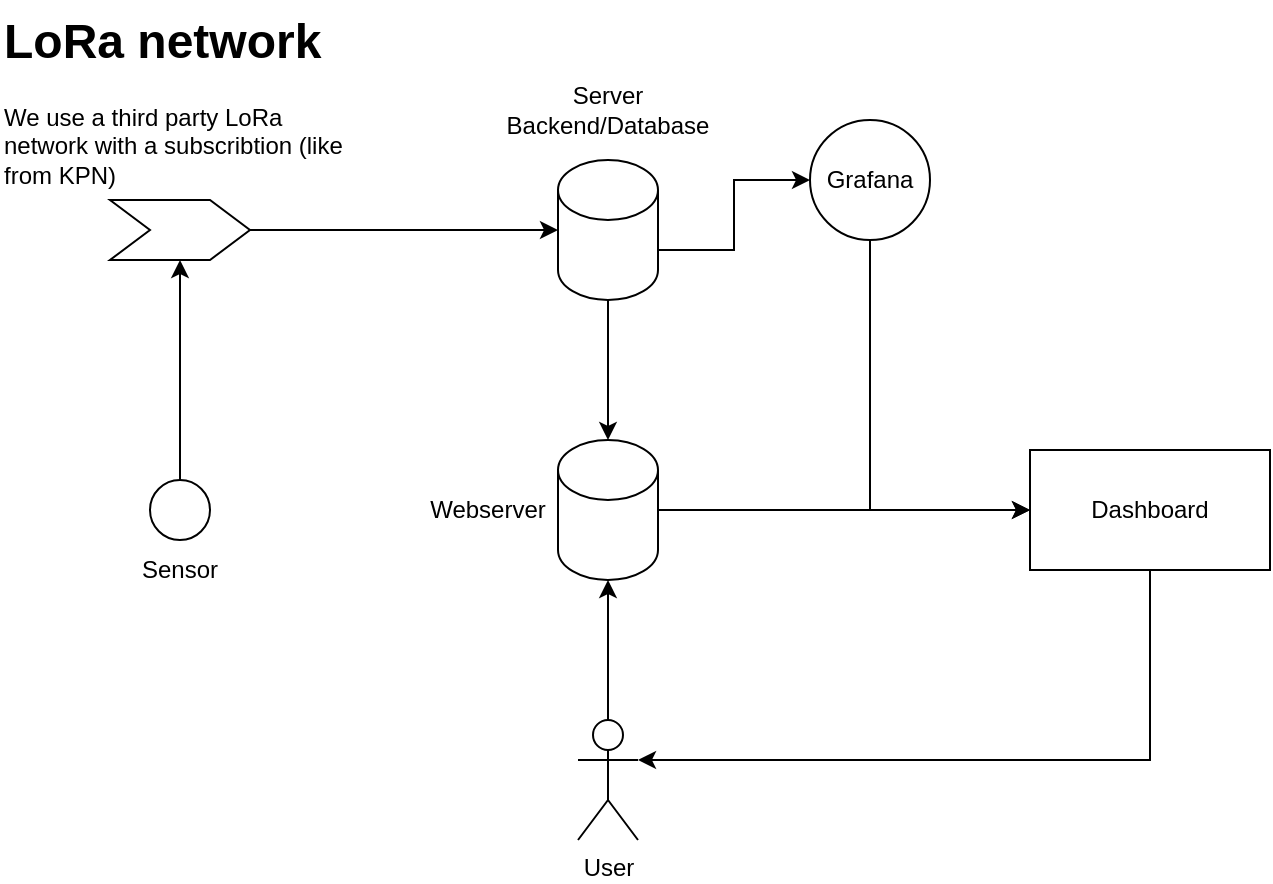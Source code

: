 <mxfile version="26.0.15">
  <diagram name="Page-1" id="cy2okkVEi3vy-zU45jnS">
    <mxGraphModel dx="956" dy="793" grid="1" gridSize="10" guides="1" tooltips="1" connect="1" arrows="1" fold="1" page="1" pageScale="1" pageWidth="827" pageHeight="1169" math="0" shadow="0">
      <root>
        <mxCell id="0" />
        <mxCell id="1" parent="0" />
        <mxCell id="ro2T5Wj72Mg5wJognGKA-13" value="" style="edgeStyle=orthogonalEdgeStyle;rounded=0;orthogonalLoop=1;jettySize=auto;html=1;" edge="1" parent="1" source="ro2T5Wj72Mg5wJognGKA-1" target="ro2T5Wj72Mg5wJognGKA-12">
          <mxGeometry relative="1" as="geometry" />
        </mxCell>
        <mxCell id="ro2T5Wj72Mg5wJognGKA-23" style="edgeStyle=orthogonalEdgeStyle;rounded=0;orthogonalLoop=1;jettySize=auto;html=1;exitX=1;exitY=0;exitDx=0;exitDy=45;exitPerimeter=0;" edge="1" parent="1" source="ro2T5Wj72Mg5wJognGKA-1" target="ro2T5Wj72Mg5wJognGKA-21">
          <mxGeometry relative="1" as="geometry" />
        </mxCell>
        <mxCell id="ro2T5Wj72Mg5wJognGKA-1" value="" style="shape=cylinder3;whiteSpace=wrap;html=1;boundedLbl=1;backgroundOutline=1;size=15;" vertex="1" parent="1">
          <mxGeometry x="364" y="170" width="50" height="70" as="geometry" />
        </mxCell>
        <mxCell id="ro2T5Wj72Mg5wJognGKA-2" value="" style="ellipse;whiteSpace=wrap;html=1;aspect=fixed;" vertex="1" parent="1">
          <mxGeometry x="160" y="330" width="30" height="30" as="geometry" />
        </mxCell>
        <mxCell id="ro2T5Wj72Mg5wJognGKA-3" value="" style="shape=step;perimeter=stepPerimeter;whiteSpace=wrap;html=1;fixedSize=1;" vertex="1" parent="1">
          <mxGeometry x="140" y="190" width="70" height="30" as="geometry" />
        </mxCell>
        <mxCell id="ro2T5Wj72Mg5wJognGKA-4" value="Sensor" style="text;html=1;align=center;verticalAlign=middle;whiteSpace=wrap;rounded=0;" vertex="1" parent="1">
          <mxGeometry x="145" y="360" width="60" height="30" as="geometry" />
        </mxCell>
        <mxCell id="ro2T5Wj72Mg5wJognGKA-5" value="" style="endArrow=classic;html=1;rounded=0;exitX=0.5;exitY=0;exitDx=0;exitDy=0;entryX=0.5;entryY=1;entryDx=0;entryDy=0;" edge="1" parent="1" source="ro2T5Wj72Mg5wJognGKA-2" target="ro2T5Wj72Mg5wJognGKA-3">
          <mxGeometry width="50" height="50" relative="1" as="geometry">
            <mxPoint x="390" y="460" as="sourcePoint" />
            <mxPoint x="440" y="410" as="targetPoint" />
          </mxGeometry>
        </mxCell>
        <mxCell id="ro2T5Wj72Mg5wJognGKA-7" value="&lt;h1 style=&quot;margin-top: 0px;&quot;&gt;LoRa network&lt;/h1&gt;&lt;p&gt;We use a third party LoRa network with a subscribtion (like from KPN)&lt;/p&gt;" style="text;html=1;whiteSpace=wrap;overflow=hidden;rounded=0;" vertex="1" parent="1">
          <mxGeometry x="85" y="90" width="180" height="120" as="geometry" />
        </mxCell>
        <mxCell id="ro2T5Wj72Mg5wJognGKA-8" value="" style="endArrow=classic;html=1;rounded=0;exitX=1;exitY=0.5;exitDx=0;exitDy=0;entryX=0;entryY=0.5;entryDx=0;entryDy=0;entryPerimeter=0;" edge="1" parent="1" source="ro2T5Wj72Mg5wJognGKA-3" target="ro2T5Wj72Mg5wJognGKA-1">
          <mxGeometry width="50" height="50" relative="1" as="geometry">
            <mxPoint x="390" y="310" as="sourcePoint" />
            <mxPoint x="440" y="260" as="targetPoint" />
          </mxGeometry>
        </mxCell>
        <mxCell id="ro2T5Wj72Mg5wJognGKA-9" value="Server Backend/Database" style="text;html=1;align=center;verticalAlign=middle;whiteSpace=wrap;rounded=0;" vertex="1" parent="1">
          <mxGeometry x="359" y="130" width="60" height="30" as="geometry" />
        </mxCell>
        <mxCell id="ro2T5Wj72Mg5wJognGKA-22" style="edgeStyle=orthogonalEdgeStyle;rounded=0;orthogonalLoop=1;jettySize=auto;html=1;entryX=0;entryY=0.5;entryDx=0;entryDy=0;" edge="1" parent="1" source="ro2T5Wj72Mg5wJognGKA-12" target="ro2T5Wj72Mg5wJognGKA-15">
          <mxGeometry relative="1" as="geometry" />
        </mxCell>
        <mxCell id="ro2T5Wj72Mg5wJognGKA-12" value="" style="shape=cylinder3;whiteSpace=wrap;html=1;boundedLbl=1;backgroundOutline=1;size=15;" vertex="1" parent="1">
          <mxGeometry x="364" y="310" width="50" height="70" as="geometry" />
        </mxCell>
        <mxCell id="ro2T5Wj72Mg5wJognGKA-30" style="edgeStyle=orthogonalEdgeStyle;rounded=0;orthogonalLoop=1;jettySize=auto;html=1;exitX=0.5;exitY=1;exitDx=0;exitDy=0;" edge="1" parent="1" source="ro2T5Wj72Mg5wJognGKA-15" target="ro2T5Wj72Mg5wJognGKA-27">
          <mxGeometry relative="1" as="geometry">
            <Array as="points">
              <mxPoint x="660" y="470" />
            </Array>
          </mxGeometry>
        </mxCell>
        <mxCell id="ro2T5Wj72Mg5wJognGKA-15" value="Dashboard" style="rounded=0;whiteSpace=wrap;html=1;" vertex="1" parent="1">
          <mxGeometry x="600" y="315" width="120" height="60" as="geometry" />
        </mxCell>
        <mxCell id="ro2T5Wj72Mg5wJognGKA-17" value="Webserver" style="text;html=1;align=center;verticalAlign=middle;whiteSpace=wrap;rounded=0;" vertex="1" parent="1">
          <mxGeometry x="299" y="330" width="60" height="30" as="geometry" />
        </mxCell>
        <mxCell id="ro2T5Wj72Mg5wJognGKA-24" style="edgeStyle=orthogonalEdgeStyle;rounded=0;orthogonalLoop=1;jettySize=auto;html=1;exitX=0.5;exitY=1;exitDx=0;exitDy=0;entryX=0;entryY=0.5;entryDx=0;entryDy=0;" edge="1" parent="1" source="ro2T5Wj72Mg5wJognGKA-21" target="ro2T5Wj72Mg5wJognGKA-15">
          <mxGeometry relative="1" as="geometry" />
        </mxCell>
        <mxCell id="ro2T5Wj72Mg5wJognGKA-21" value="Grafana" style="ellipse;whiteSpace=wrap;html=1;aspect=fixed;" vertex="1" parent="1">
          <mxGeometry x="490" y="150" width="60" height="60" as="geometry" />
        </mxCell>
        <mxCell id="ro2T5Wj72Mg5wJognGKA-27" value="User" style="shape=umlActor;verticalLabelPosition=bottom;verticalAlign=top;html=1;outlineConnect=0;" vertex="1" parent="1">
          <mxGeometry x="374" y="450" width="30" height="60" as="geometry" />
        </mxCell>
        <mxCell id="ro2T5Wj72Mg5wJognGKA-28" style="edgeStyle=orthogonalEdgeStyle;rounded=0;orthogonalLoop=1;jettySize=auto;html=1;entryX=0.5;entryY=1;entryDx=0;entryDy=0;entryPerimeter=0;" edge="1" parent="1" source="ro2T5Wj72Mg5wJognGKA-27" target="ro2T5Wj72Mg5wJognGKA-12">
          <mxGeometry relative="1" as="geometry" />
        </mxCell>
      </root>
    </mxGraphModel>
  </diagram>
</mxfile>
